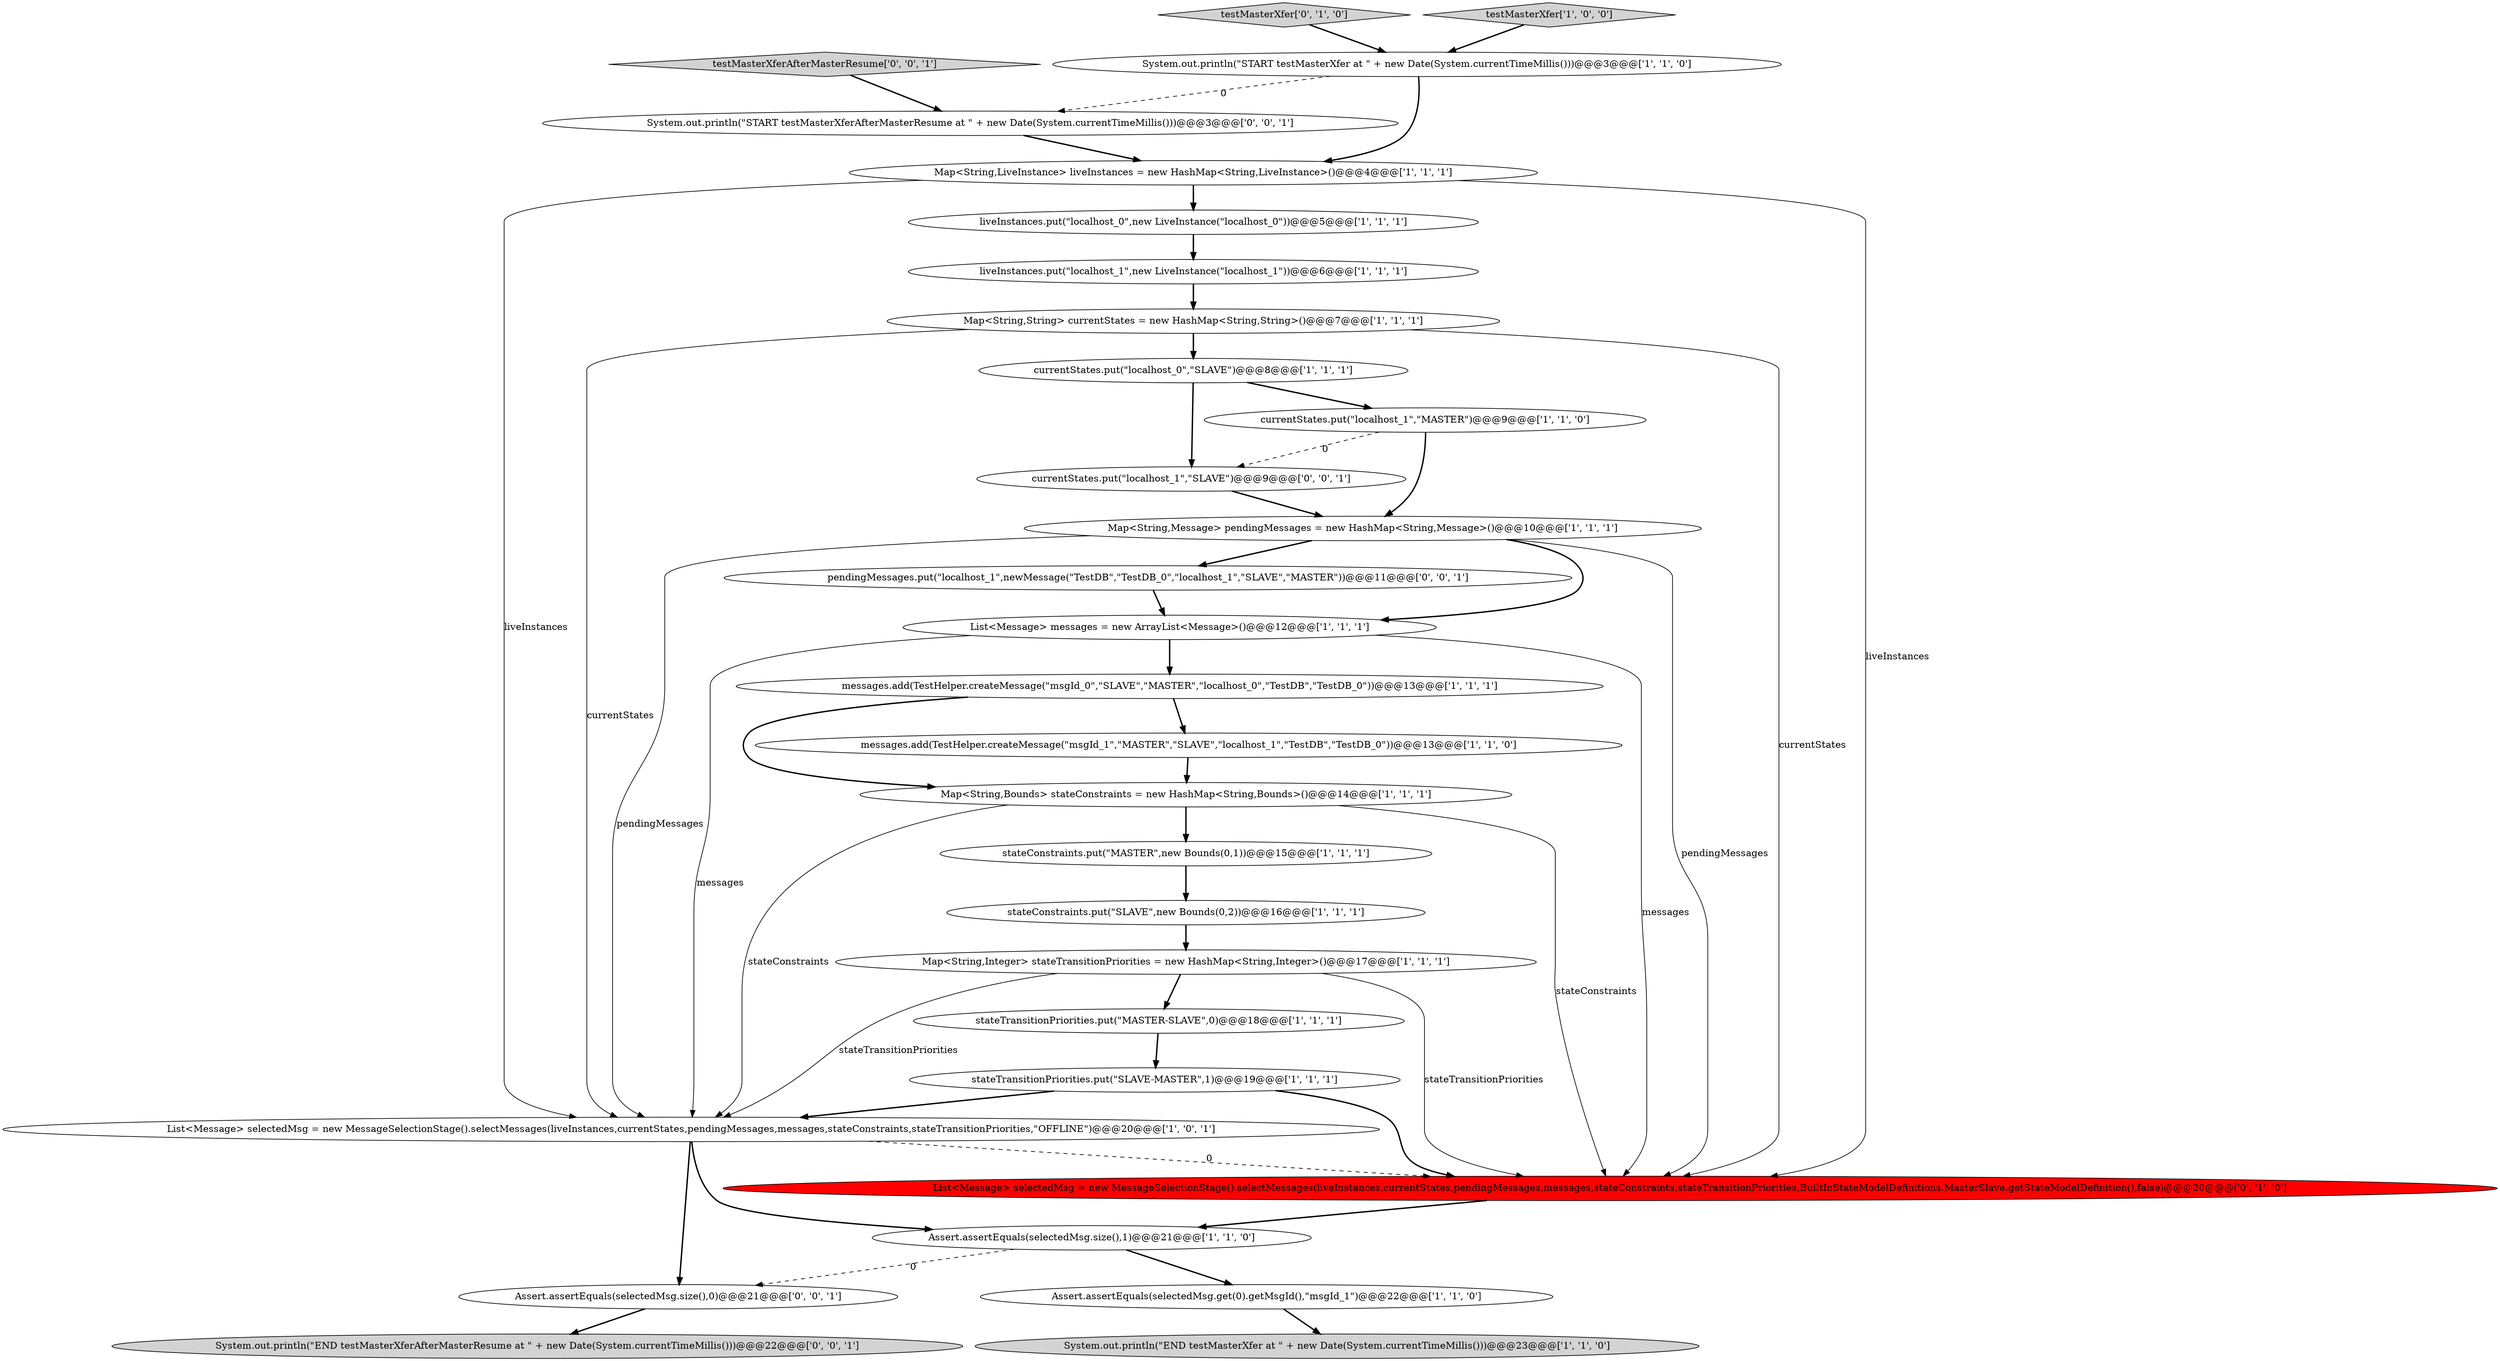 digraph {
6 [style = filled, label = "currentStates.put(\"localhost_0\",\"SLAVE\")@@@8@@@['1', '1', '1']", fillcolor = white, shape = ellipse image = "AAA0AAABBB1BBB"];
11 [style = filled, label = "liveInstances.put(\"localhost_1\",new LiveInstance(\"localhost_1\"))@@@6@@@['1', '1', '1']", fillcolor = white, shape = ellipse image = "AAA0AAABBB1BBB"];
18 [style = filled, label = "Map<String,Bounds> stateConstraints = new HashMap<String,Bounds>()@@@14@@@['1', '1', '1']", fillcolor = white, shape = ellipse image = "AAA0AAABBB1BBB"];
28 [style = filled, label = "Assert.assertEquals(selectedMsg.size(),0)@@@21@@@['0', '0', '1']", fillcolor = white, shape = ellipse image = "AAA0AAABBB3BBB"];
2 [style = filled, label = "messages.add(TestHelper.createMessage(\"msgId_0\",\"SLAVE\",\"MASTER\",\"localhost_0\",\"TestDB\",\"TestDB_0\"))@@@13@@@['1', '1', '1']", fillcolor = white, shape = ellipse image = "AAA0AAABBB1BBB"];
23 [style = filled, label = "testMasterXfer['0', '1', '0']", fillcolor = lightgray, shape = diamond image = "AAA0AAABBB2BBB"];
25 [style = filled, label = "System.out.println(\"START testMasterXferAfterMasterResume at \" + new Date(System.currentTimeMillis()))@@@3@@@['0', '0', '1']", fillcolor = white, shape = ellipse image = "AAA0AAABBB3BBB"];
26 [style = filled, label = "currentStates.put(\"localhost_1\",\"SLAVE\")@@@9@@@['0', '0', '1']", fillcolor = white, shape = ellipse image = "AAA0AAABBB3BBB"];
27 [style = filled, label = "System.out.println(\"END testMasterXferAfterMasterResume at \" + new Date(System.currentTimeMillis()))@@@22@@@['0', '0', '1']", fillcolor = lightgray, shape = ellipse image = "AAA0AAABBB3BBB"];
24 [style = filled, label = "testMasterXferAfterMasterResume['0', '0', '1']", fillcolor = lightgray, shape = diamond image = "AAA0AAABBB3BBB"];
12 [style = filled, label = "currentStates.put(\"localhost_1\",\"MASTER\")@@@9@@@['1', '1', '0']", fillcolor = white, shape = ellipse image = "AAA0AAABBB1BBB"];
29 [style = filled, label = "pendingMessages.put(\"localhost_1\",newMessage(\"TestDB\",\"TestDB_0\",\"localhost_1\",\"SLAVE\",\"MASTER\"))@@@11@@@['0', '0', '1']", fillcolor = white, shape = ellipse image = "AAA0AAABBB3BBB"];
8 [style = filled, label = "Assert.assertEquals(selectedMsg.size(),1)@@@21@@@['1', '1', '0']", fillcolor = white, shape = ellipse image = "AAA0AAABBB1BBB"];
0 [style = filled, label = "stateConstraints.put(\"SLAVE\",new Bounds(0,2))@@@16@@@['1', '1', '1']", fillcolor = white, shape = ellipse image = "AAA0AAABBB1BBB"];
4 [style = filled, label = "Map<String,String> currentStates = new HashMap<String,String>()@@@7@@@['1', '1', '1']", fillcolor = white, shape = ellipse image = "AAA0AAABBB1BBB"];
7 [style = filled, label = "List<Message> messages = new ArrayList<Message>()@@@12@@@['1', '1', '1']", fillcolor = white, shape = ellipse image = "AAA0AAABBB1BBB"];
13 [style = filled, label = "stateConstraints.put(\"MASTER\",new Bounds(0,1))@@@15@@@['1', '1', '1']", fillcolor = white, shape = ellipse image = "AAA0AAABBB1BBB"];
15 [style = filled, label = "liveInstances.put(\"localhost_0\",new LiveInstance(\"localhost_0\"))@@@5@@@['1', '1', '1']", fillcolor = white, shape = ellipse image = "AAA0AAABBB1BBB"];
21 [style = filled, label = "testMasterXfer['1', '0', '0']", fillcolor = lightgray, shape = diamond image = "AAA0AAABBB1BBB"];
17 [style = filled, label = "Map<String,Message> pendingMessages = new HashMap<String,Message>()@@@10@@@['1', '1', '1']", fillcolor = white, shape = ellipse image = "AAA0AAABBB1BBB"];
9 [style = filled, label = "stateTransitionPriorities.put(\"SLAVE-MASTER\",1)@@@19@@@['1', '1', '1']", fillcolor = white, shape = ellipse image = "AAA0AAABBB1BBB"];
1 [style = filled, label = "Map<String,LiveInstance> liveInstances = new HashMap<String,LiveInstance>()@@@4@@@['1', '1', '1']", fillcolor = white, shape = ellipse image = "AAA0AAABBB1BBB"];
22 [style = filled, label = "List<Message> selectedMsg = new MessageSelectionStage().selectMessages(liveInstances,currentStates,pendingMessages,messages,stateConstraints,stateTransitionPriorities,BuiltInStateModelDefinitions.MasterSlave.getStateModelDefinition(),false)@@@20@@@['0', '1', '0']", fillcolor = red, shape = ellipse image = "AAA1AAABBB2BBB"];
16 [style = filled, label = "System.out.println(\"START testMasterXfer at \" + new Date(System.currentTimeMillis()))@@@3@@@['1', '1', '0']", fillcolor = white, shape = ellipse image = "AAA0AAABBB1BBB"];
19 [style = filled, label = "Map<String,Integer> stateTransitionPriorities = new HashMap<String,Integer>()@@@17@@@['1', '1', '1']", fillcolor = white, shape = ellipse image = "AAA0AAABBB1BBB"];
3 [style = filled, label = "messages.add(TestHelper.createMessage(\"msgId_1\",\"MASTER\",\"SLAVE\",\"localhost_1\",\"TestDB\",\"TestDB_0\"))@@@13@@@['1', '1', '0']", fillcolor = white, shape = ellipse image = "AAA0AAABBB1BBB"];
20 [style = filled, label = "Assert.assertEquals(selectedMsg.get(0).getMsgId(),\"msgId_1\")@@@22@@@['1', '1', '0']", fillcolor = white, shape = ellipse image = "AAA0AAABBB1BBB"];
10 [style = filled, label = "stateTransitionPriorities.put(\"MASTER-SLAVE\",0)@@@18@@@['1', '1', '1']", fillcolor = white, shape = ellipse image = "AAA0AAABBB1BBB"];
14 [style = filled, label = "List<Message> selectedMsg = new MessageSelectionStage().selectMessages(liveInstances,currentStates,pendingMessages,messages,stateConstraints,stateTransitionPriorities,\"OFFLINE\")@@@20@@@['1', '0', '1']", fillcolor = white, shape = ellipse image = "AAA0AAABBB1BBB"];
5 [style = filled, label = "System.out.println(\"END testMasterXfer at \" + new Date(System.currentTimeMillis()))@@@23@@@['1', '1', '0']", fillcolor = lightgray, shape = ellipse image = "AAA0AAABBB1BBB"];
9->22 [style = bold, label=""];
1->14 [style = solid, label="liveInstances"];
1->22 [style = solid, label="liveInstances"];
23->16 [style = bold, label=""];
25->1 [style = bold, label=""];
6->26 [style = bold, label=""];
19->22 [style = solid, label="stateTransitionPriorities"];
26->17 [style = bold, label=""];
17->22 [style = solid, label="pendingMessages"];
4->6 [style = bold, label=""];
0->19 [style = bold, label=""];
16->25 [style = dashed, label="0"];
1->15 [style = bold, label=""];
2->3 [style = bold, label=""];
11->4 [style = bold, label=""];
12->17 [style = bold, label=""];
17->14 [style = solid, label="pendingMessages"];
2->18 [style = bold, label=""];
19->10 [style = bold, label=""];
14->28 [style = bold, label=""];
14->22 [style = dashed, label="0"];
7->14 [style = solid, label="messages"];
8->28 [style = dashed, label="0"];
18->14 [style = solid, label="stateConstraints"];
20->5 [style = bold, label=""];
3->18 [style = bold, label=""];
17->7 [style = bold, label=""];
22->8 [style = bold, label=""];
19->14 [style = solid, label="stateTransitionPriorities"];
4->14 [style = solid, label="currentStates"];
12->26 [style = dashed, label="0"];
8->20 [style = bold, label=""];
15->11 [style = bold, label=""];
16->1 [style = bold, label=""];
4->22 [style = solid, label="currentStates"];
7->2 [style = bold, label=""];
24->25 [style = bold, label=""];
18->13 [style = bold, label=""];
9->14 [style = bold, label=""];
21->16 [style = bold, label=""];
29->7 [style = bold, label=""];
10->9 [style = bold, label=""];
14->8 [style = bold, label=""];
28->27 [style = bold, label=""];
17->29 [style = bold, label=""];
18->22 [style = solid, label="stateConstraints"];
7->22 [style = solid, label="messages"];
13->0 [style = bold, label=""];
6->12 [style = bold, label=""];
}
